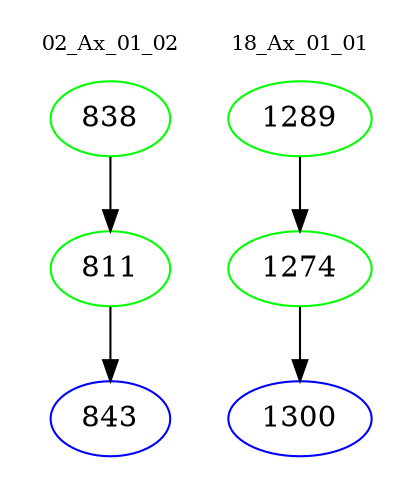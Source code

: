 digraph{
subgraph cluster_0 {
color = white
label = "02_Ax_01_02";
fontsize=10;
T0_838 [label="838", color="green"]
T0_838 -> T0_811 [color="black"]
T0_811 [label="811", color="green"]
T0_811 -> T0_843 [color="black"]
T0_843 [label="843", color="blue"]
}
subgraph cluster_1 {
color = white
label = "18_Ax_01_01";
fontsize=10;
T1_1289 [label="1289", color="green"]
T1_1289 -> T1_1274 [color="black"]
T1_1274 [label="1274", color="green"]
T1_1274 -> T1_1300 [color="black"]
T1_1300 [label="1300", color="blue"]
}
}
